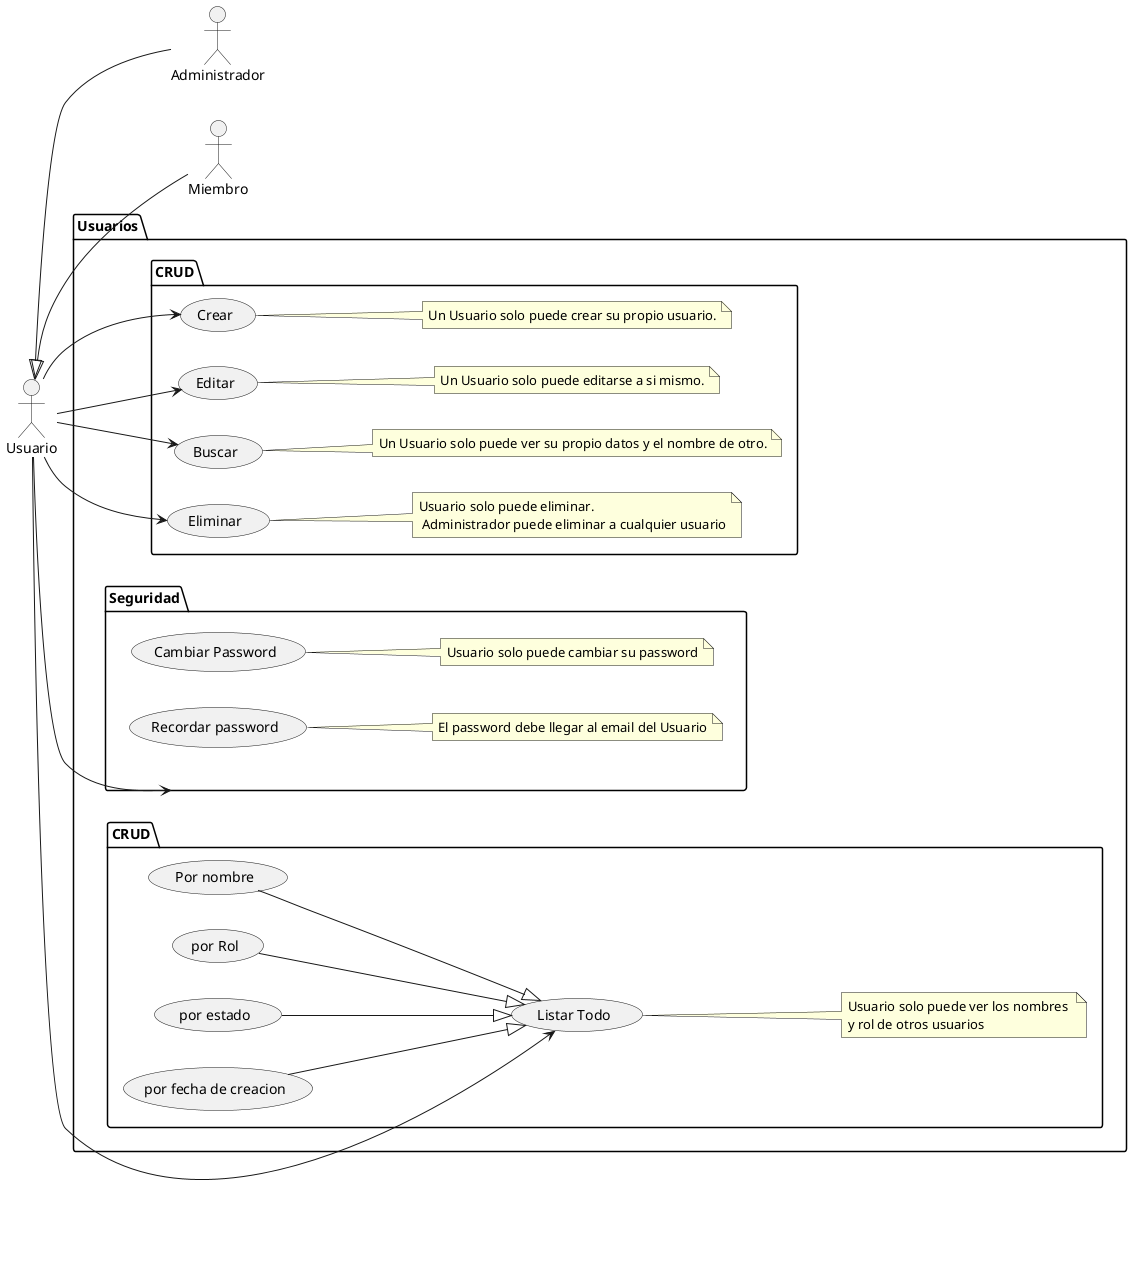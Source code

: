 @startuml
left to right direction
' Actores
:Usuario: as Act1
:Administrador: as Act2
:Miembro: as Act3
Act1 <|-- Act2
Act1 <|-- Act3

' Casos de uso
package Usuarios as PACK1{
  package CRUD as PACK3{
    (Crear) as CU1
    Act1--> CU1
    note right of CU1: Un Usuario solo puede crear su propio usuario.
    ' Act1 solo puede editar su propio usuario
    (Editar) as CU2
    Act1--> CU2
      note right of CU2: Un Usuario solo puede editarse a si mismo.
    (Buscar) as CU3
    Act1--> CU3
    note right of CU3: Un Usuario solo puede ver su propio datos y el nombre de otro.
    (Eliminar) as CU4
    Act1--> CU4
    note right of CU4: Usuario solo puede eliminar. \n Administrador puede eliminar a cualquier usuario
   
}
package CRUD as PACK4{
 (Listar Todo) as CU5
    Act1-->  CU5
    note right of CU5: Usuario solo puede ver los nombres \ny rol de otros usuarios
    (Por nombre) as CU7
    CU7 --|> CU5
    (por Rol) as CU8
    CU8 --|> CU5
    (por estado) as CU9
    CU9  --|> CU5
    (por fecha de creacion)    as CU10
    CU10 --|> CU5
   }
    package Seguridad as PACK2 {
        (Cambiar Password) as CU11
        note right of CU11: Usuario solo puede cambiar su password
        (Recordar password) as CU12
        note right of CU12: El password debe llegar al email del Usuario
    }
    Act1 --> PACK2
}

@enduml
